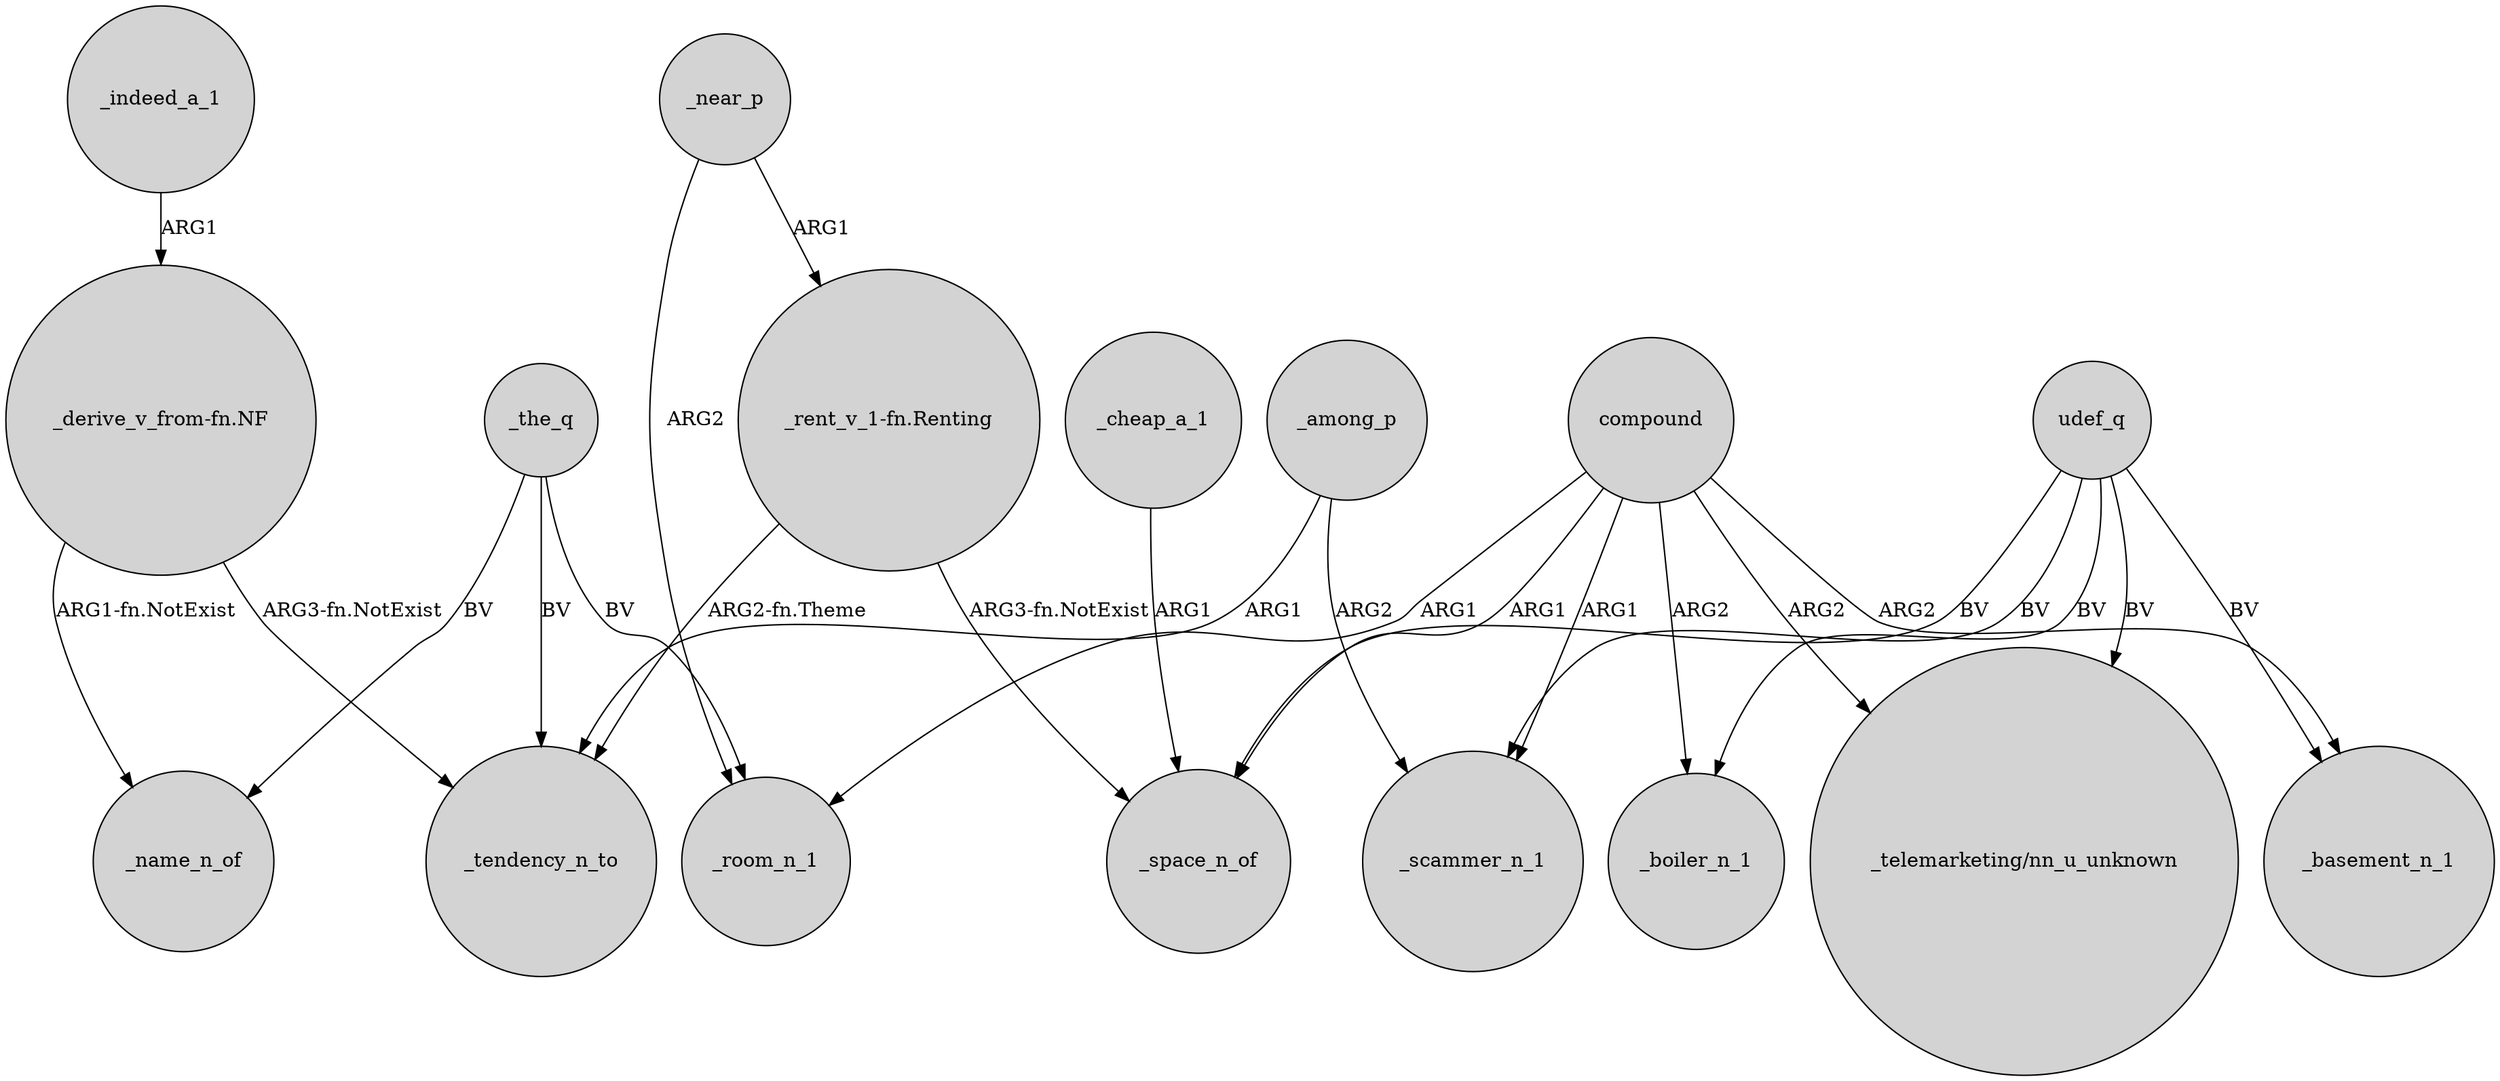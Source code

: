 digraph {
	node [shape=circle style=filled]
	_indeed_a_1 -> "_derive_v_from-fn.NF" [label=ARG1]
	udef_q -> _boiler_n_1 [label=BV]
	compound -> _boiler_n_1 [label=ARG2]
	udef_q -> "_telemarketing/nn_u_unknown" [label=BV]
	compound -> "_telemarketing/nn_u_unknown" [label=ARG2]
	_near_p -> _room_n_1 [label=ARG2]
	"_derive_v_from-fn.NF" -> _name_n_of [label="ARG1-fn.NotExist"]
	"_rent_v_1-fn.Renting" -> _space_n_of [label="ARG3-fn.NotExist"]
	_near_p -> "_rent_v_1-fn.Renting" [label=ARG1]
	_among_p -> _scammer_n_1 [label=ARG2]
	udef_q -> _basement_n_1 [label=BV]
	_cheap_a_1 -> _space_n_of [label=ARG1]
	compound -> _basement_n_1 [label=ARG2]
	udef_q -> _space_n_of [label=BV]
	compound -> _space_n_of [label=ARG1]
	compound -> _room_n_1 [label=ARG1]
	_among_p -> _tendency_n_to [label=ARG1]
	_the_q -> _tendency_n_to [label=BV]
	compound -> _scammer_n_1 [label=ARG1]
	"_derive_v_from-fn.NF" -> _tendency_n_to [label="ARG3-fn.NotExist"]
	"_rent_v_1-fn.Renting" -> _tendency_n_to [label="ARG2-fn.Theme"]
	_the_q -> _name_n_of [label=BV]
	_the_q -> _room_n_1 [label=BV]
	udef_q -> _scammer_n_1 [label=BV]
}
